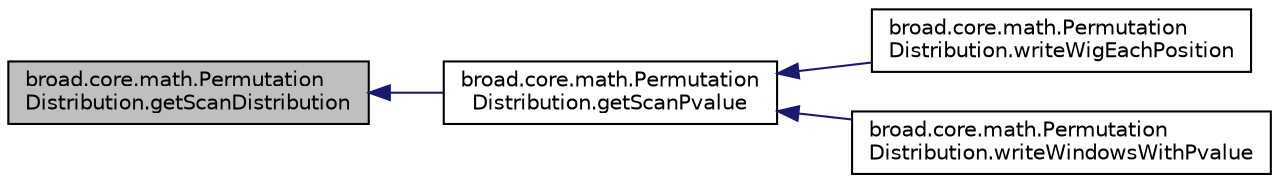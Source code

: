 digraph "broad.core.math.PermutationDistribution.getScanDistribution"
{
  edge [fontname="Helvetica",fontsize="10",labelfontname="Helvetica",labelfontsize="10"];
  node [fontname="Helvetica",fontsize="10",shape=record];
  rankdir="LR";
  Node1 [label="broad.core.math.Permutation\lDistribution.getScanDistribution",height=0.2,width=0.4,color="black", fillcolor="grey75", style="filled" fontcolor="black"];
  Node1 -> Node2 [dir="back",color="midnightblue",fontsize="10",style="solid"];
  Node2 [label="broad.core.math.Permutation\lDistribution.getScanPvalue",height=0.2,width=0.4,color="black", fillcolor="white", style="filled",URL="$classbroad_1_1core_1_1math_1_1_permutation_distribution.html#adeb49888f4ff5c275859a9a4f306c5e9"];
  Node2 -> Node3 [dir="back",color="midnightblue",fontsize="10",style="solid"];
  Node3 [label="broad.core.math.Permutation\lDistribution.writeWigEachPosition",height=0.2,width=0.4,color="black", fillcolor="white", style="filled",URL="$classbroad_1_1core_1_1math_1_1_permutation_distribution.html#ae531b99c9afb0b405018df412907ee5d"];
  Node2 -> Node4 [dir="back",color="midnightblue",fontsize="10",style="solid"];
  Node4 [label="broad.core.math.Permutation\lDistribution.writeWindowsWithPvalue",height=0.2,width=0.4,color="black", fillcolor="white", style="filled",URL="$classbroad_1_1core_1_1math_1_1_permutation_distribution.html#a449635db64f5a7d8ca811860f1247892"];
}
